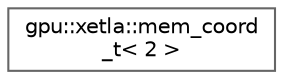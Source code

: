 digraph "Graphical Class Hierarchy"
{
 // LATEX_PDF_SIZE
  bgcolor="transparent";
  edge [fontname=Helvetica,fontsize=10,labelfontname=Helvetica,labelfontsize=10];
  node [fontname=Helvetica,fontsize=10,shape=box,height=0.2,width=0.4];
  rankdir="LR";
  Node0 [id="Node000000",label="gpu::xetla::mem_coord\l_t\< 2 \>",height=0.2,width=0.4,color="grey40", fillcolor="white", style="filled",URL="$structgpu_1_1xetla_1_1mem__coord__t_3_012_01_4.html",tooltip=" "];
}

